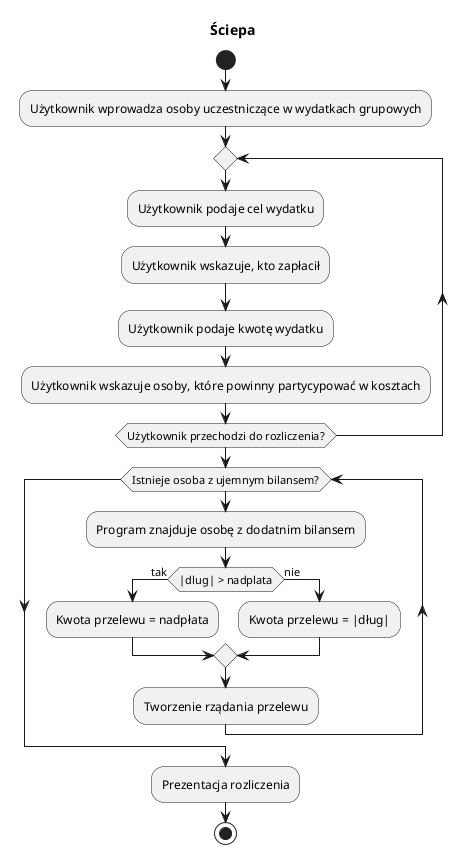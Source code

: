@startuml
Title Ściepa
start
:Użytkownik wprowadza osoby uczestniczące w wydatkach grupowych;
repeat
    :Użytkownik podaje cel wydatku;
    :Użytkownik wskazuje, kto zapłacił;
    :Użytkownik podaje kwotę wydatku;
    :Użytkownik wskazuje osoby, które powinny partycypować w kosztach;
repeat while (Użytkownik przechodzi do rozliczenia?)
while (Istnieje osoba z ujemnym bilansem?)
    :Program znajduje osobę z dodatnim bilansem;
    if (|dlug| > nadplata) then (tak)
        :Kwota przelewu = nadpłata;
    else (nie)
        :Kwota przelewu = |dług|;
    endif
    :Tworzenie rządania przelewu;
endwhile
:Prezentacja rozliczenia;
stop
@enduml
